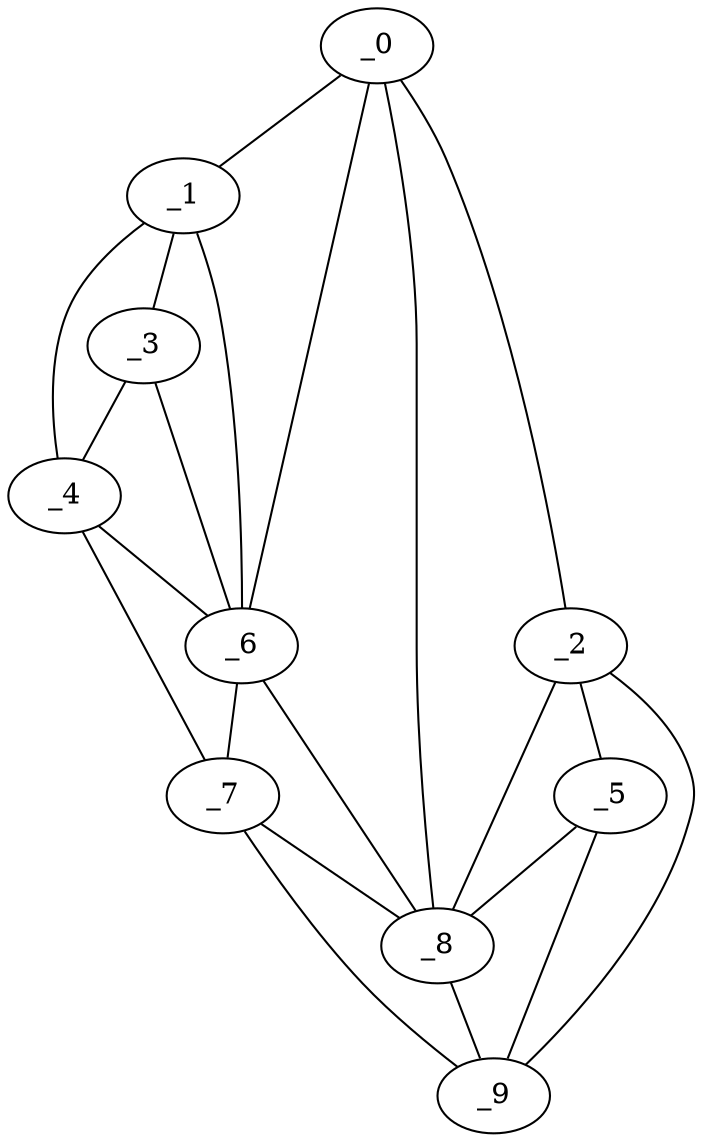 graph "obj63__210.gxl" {
	_0	 [x=71,
		y=38];
	_1	 [x=72,
		y=23];
	_0 -- _1	 [valence=1];
	_2	 [x=75,
		y=55];
	_0 -- _2	 [valence=1];
	_6	 [x=80,
		y=34];
	_0 -- _6	 [valence=2];
	_8	 [x=82,
		y=45];
	_0 -- _8	 [valence=2];
	_3	 [x=76,
		y=20];
	_1 -- _3	 [valence=1];
	_4	 [x=78,
		y=16];
	_1 -- _4	 [valence=1];
	_1 -- _6	 [valence=2];
	_5	 [x=79,
		y=57];
	_2 -- _5	 [valence=2];
	_2 -- _8	 [valence=2];
	_9	 [x=84,
		y=63];
	_2 -- _9	 [valence=1];
	_3 -- _4	 [valence=2];
	_3 -- _6	 [valence=2];
	_4 -- _6	 [valence=1];
	_7	 [x=81,
		y=13];
	_4 -- _7	 [valence=1];
	_5 -- _8	 [valence=1];
	_5 -- _9	 [valence=2];
	_6 -- _7	 [valence=1];
	_6 -- _8	 [valence=2];
	_7 -- _8	 [valence=2];
	_7 -- _9	 [valence=1];
	_8 -- _9	 [valence=1];
}
